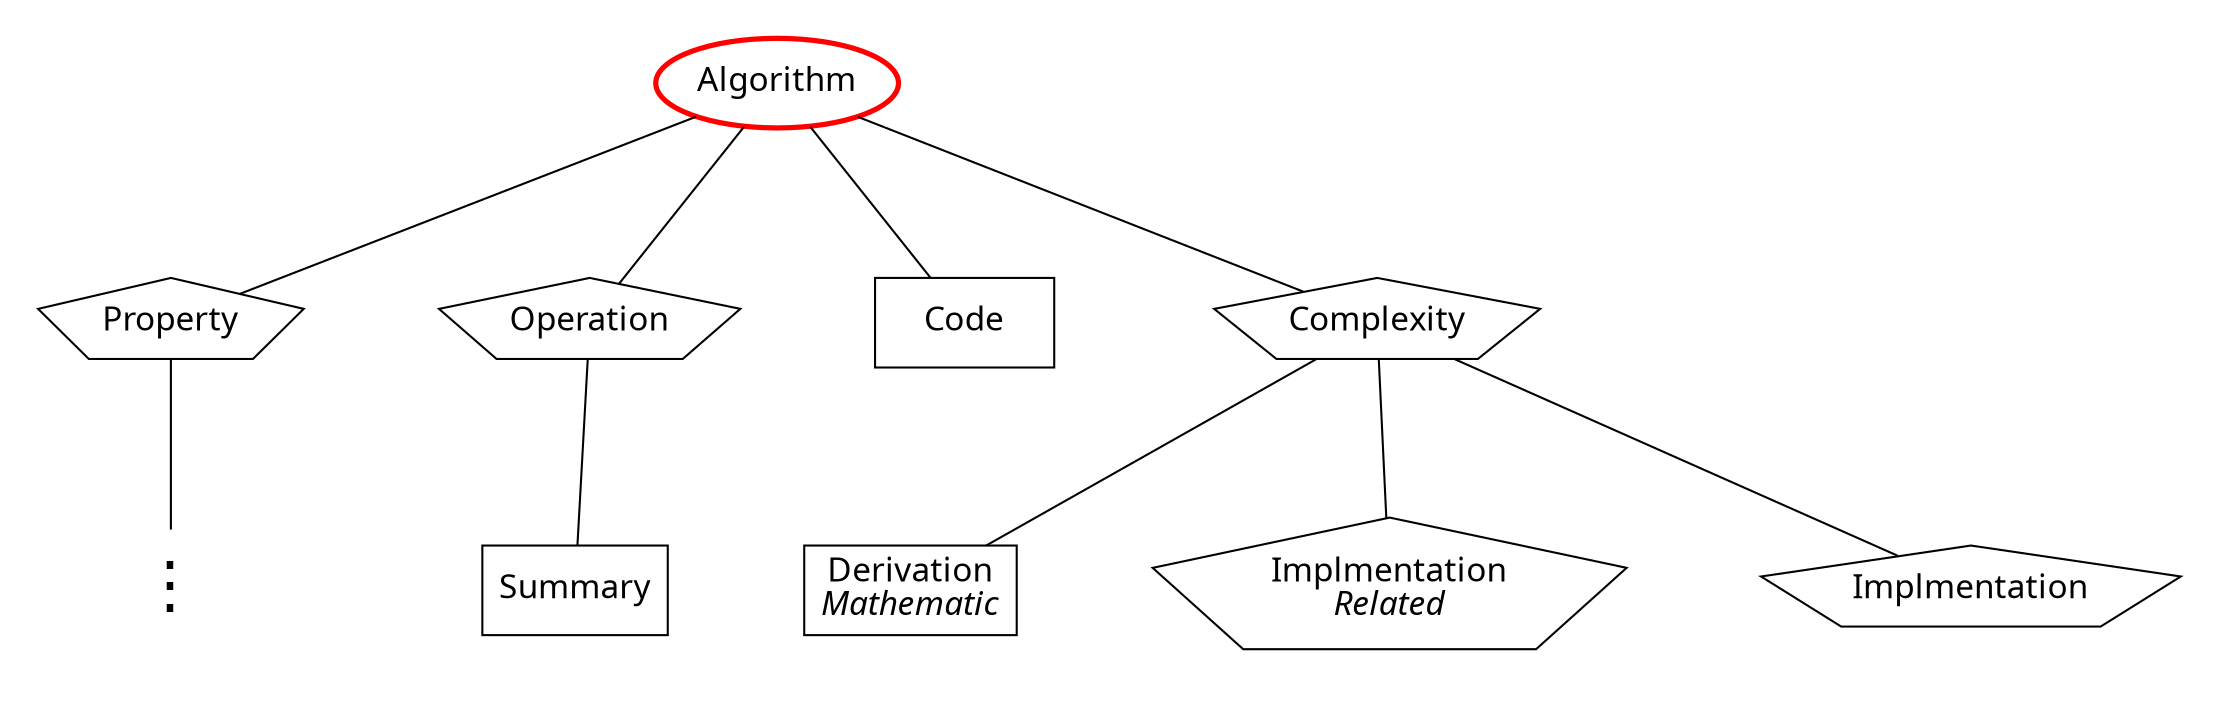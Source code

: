 // compile to pdf with: dot -Tpdf /path/to/dotfile -o /output/name.pdf

digraph graph_name {
  graph [
    charset = "UTF-8";
    labelloc = "t",
    labeljust = "c",
    margin = 0.2,
    splines = spline,
    ordering = out,
    ranksep = 1.0,
    nodesep = 0.9
  ];

  node [
    fontsize = 16,
    fontcolor = 6,
    fontname = "Migu 1M",
    color = 7,
    fillcolor = 11,
    height = 0.6,
    width = 1.2
  ];

  edge [
    style = solid,
    fontsize = 14,
    labelfloat = true,
    labeldistance = 2.5,
    labelangle = 70,
    arrowhead = none,
  ];

  // node define
  Algorithm [color = red, penwidth = 2.5, style = bold];
  // History2 [label = "History"];
  // Def2 [label = "Definition", style = dotted];

  // leaf define
  // Description [style = dotted];
  // Def [label = "Definition", style = dotted];
  // Def3 [label = "Definition", style = dotted];
  // Math2 [label = "Mathematic", style = dotted];
  // Assu [label = "Abstraction", style = dotted];
  // Code [label = "Code", style = dotted];
  // Lgnd [label = "Legend", style = dotted];
  // Prop [label = "Proposal", style = dotted];

  // InVivo [style = dotted];
  // Definition [style = dotted];
  // Outline [label = "Outline:Meta", style = dotted];
  // C1 [label = "Comment:Caveat", style = dotted];

  // Nodes must be defined in order
  // Algorithm -> History;
  // Algorithm -> Class;



  // edges
  Prp [label = "Property", shape = pentagon];
  Algorithm -> Prp;

  // Def2 [label = "Definition", style = dotted];
  // Math [label = "Mathematic", style = dotted];
  // Property -> Def2;
  // Property -> Math;
  Prp -> Dummy1;
  Dummy1 [label = "⋮" , color="white" , fontsize=30];
  // Algorithm -> Problem;
  // Dummy2 [label = "⋮" , color="white" , fontsize=30];
  // // Problem -> Def3;
  // Problem -> Dummy2;
  // Problem -> Math2;

  Op [label = "Operation", shape = pentagon];
  Algorithm -> Op;
  Sum [label = "Summary", shape = box];
  Op -> Sum;
  Code1 [label = "Code", shape = box];
  Algorithm -> Code1;
  // Operation -> Lgnd;
  // Cases [label = "Cases", style = dotted];
  // Prf [label = "Proof", style = dotted];
  // BCase [label = "Base Case", style = dotted];
  // Desc2 [label = "Description", style = dotted];
  // Math3 [label = "Mathematic", style = dotted];
  // Operation -> Prf;
  // Operation -> BCase;
  // Operation -> Desc2;
  // Operation -> Math3;
  // Prp [label = "Proposal", style = dotted];
  // Operation -> Prp;
  // Desc3 [label = "Description", style = dotted];
  // Operation -> Desc3;
  // Cases2 [label = "Cases", style = dotted];
  // Desc4 [label = "Description", style = dotted];
  // Math4 [label = "Mathematic", style = dotted];
  // Operation -> Cases2;
  // Operation -> Desc4;
  // Operation -> Math4;
  // Conc [label = "Conclusion", style = dotted];
  // Operation -> Conc;
  // Desc5 [label = "Description", style = dotted];
  // Operation -> Desc5;
  // Ctn2 [label = "Cartoon", style = dotted];
  // Operation -> Ctn2;
  // Prop [label = "Proposal", style = dotted];
  // Operation -> Prop;
  // Desc6 [label = "Description", style = dotted];
  // Prf2 [label = "Proof", style = dotted];
  // Operation -> Desc6;
  // Operation -> Prf2;
  Compl [label = "Complexity", shape = pentagon];
  Algorithm -> Compl;
  Deri [label =<Derivation<BR/><I>Mathematic</I>>, shape = box];
  Compl -> Deri;
  // Desc7 [label = "Description", style = dotted];
  // Complexity -> Desc7;
  Impl1 [label = "Implementation\nRelated"];
  Impl1 [label =<Implmentation<BR/><I>Related</I>>, shape = pentagon];
  Compl -> Impl1;
  Impl [label = "Implementation"];
  Impl [label =<Implmentation>, shape = pentagon];
  Compl -> Impl;
  // Desc8 [label = "Description", shape = box];
  // Impl -> Desc8;
}
